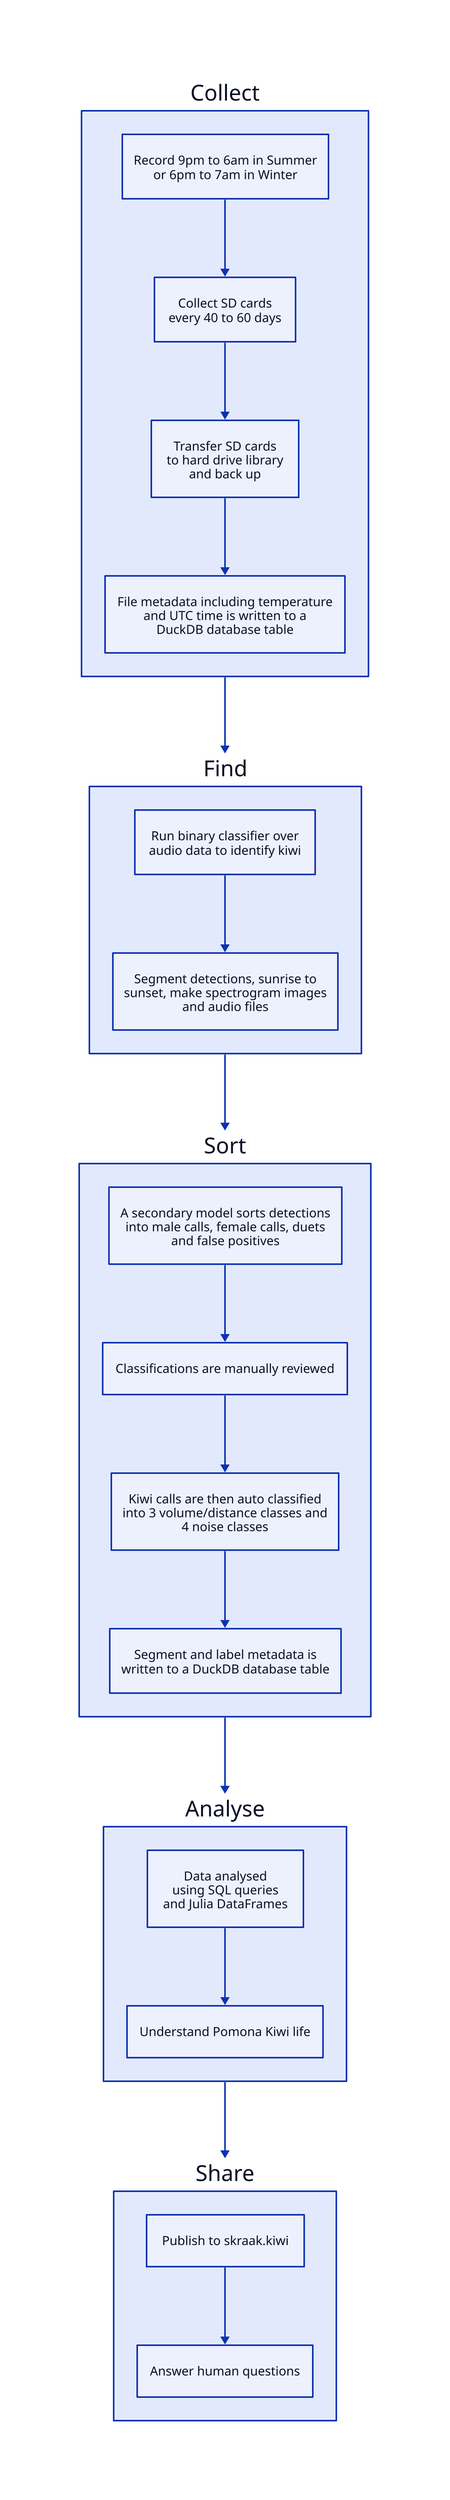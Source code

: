 Collect: {
	c_record: Record 9pm to 6am in Summer\nor 6pm to 7am in Winter
	c_collect: Collect SD cards\nevery 40 to 60 days
	c_transfer: Transfer SD cards\nto hard drive library\n and back up
	c_metadata: File metadata including temperature\nand UTC time is written to a\nDuckDB database table
	
	c_record -> c_collect -> c_transfer -> c_metadata
	}

Find: {
	f_classify: Run binary classifier over\naudio data to identify kiwi
	f_segment: Segment detections, sunrise to\nsunset, make spectrogram images\nand audio files
	
	f_classify -> f_segment
	}


Sort: {
	s_classify1: A secondary model sorts detections\ninto male calls, female calls, duets\nand false positives
	s_review: Classifications are manually reviewed
	s_classify2: Kiwi calls are then auto classified\ninto 3 volume/distance classes and\n4 noise classes
	s_metadata: Segment and label metadata is\nwritten to a DuckDB database table

	s_classify1 -> s_review -> s_classify2 -> s_metadata
	}

Analyse: {
	a_analyse: Data analysed\nusing SQL queries\nand Julia DataFrames
	a_story: Understand Pomona Kiwi life

	a_analyse -> a_story
	}

Share: {
	s_skraak: Publish to skraak.kiwi
	s_question: Answer human questions

	s_skraak -> s_question
	}	



Collect -> Find -> Sort -> Analyse -> Share



